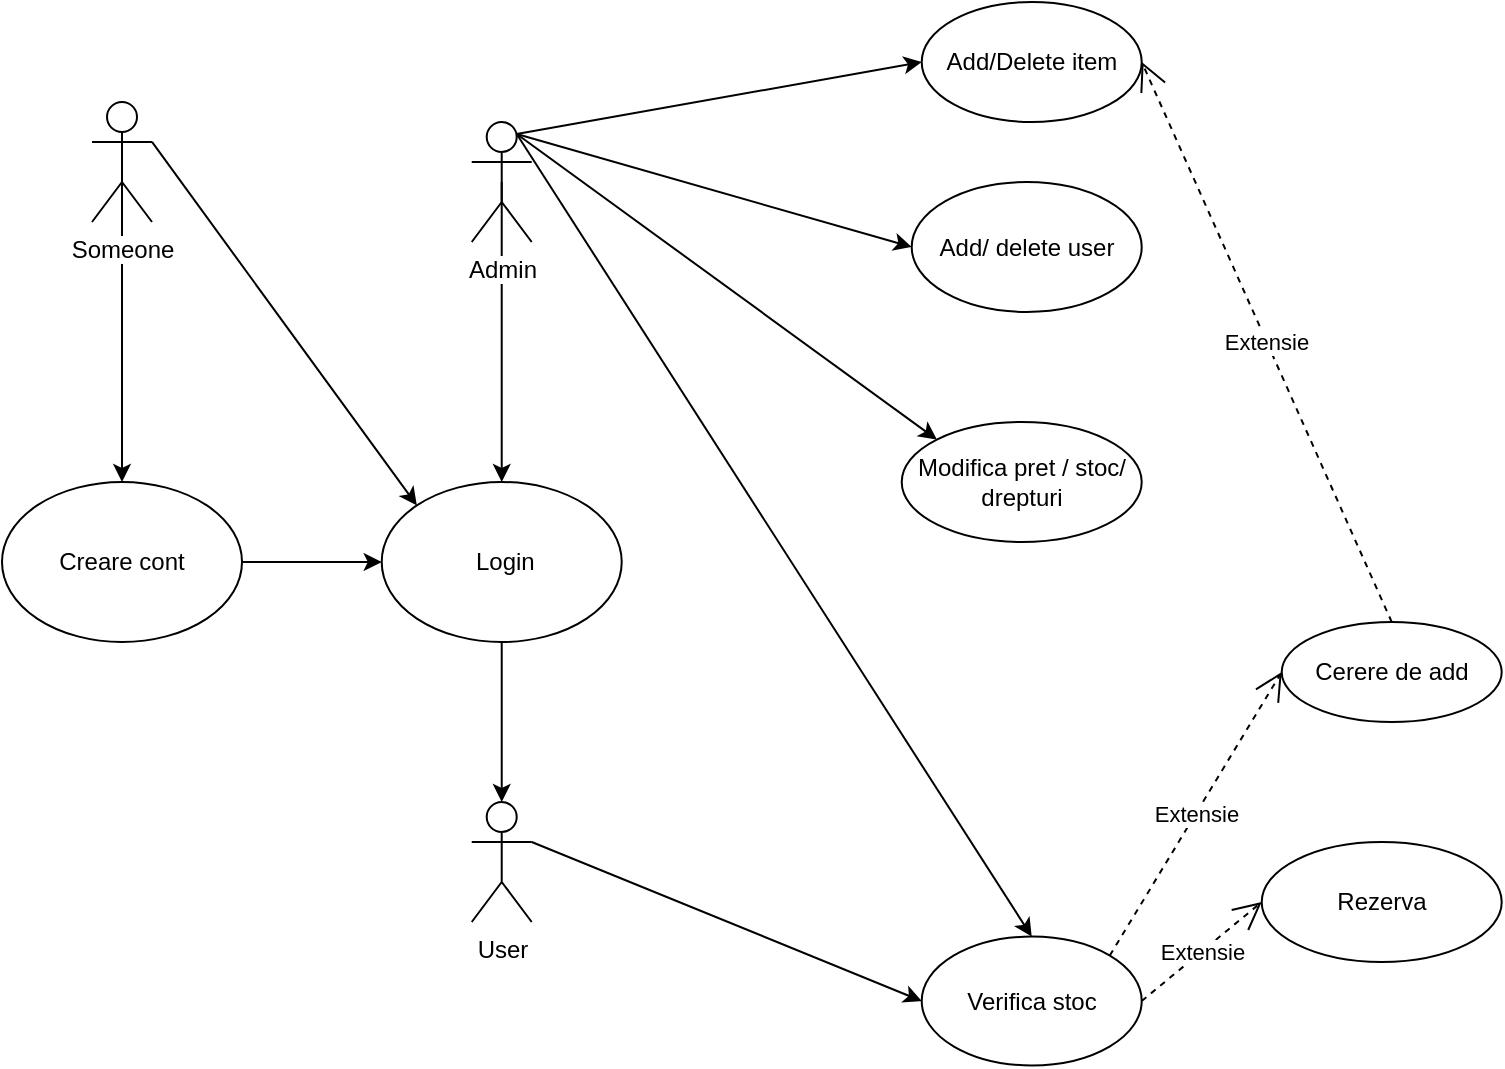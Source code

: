 <mxfile version="12.6.5" type="device"><diagram name="Page-1" id="0783ab3e-0a74-02c8-0abd-f7b4e66b4bec"><mxGraphModel dx="2333" dy="867" grid="1" gridSize="10" guides="1" tooltips="1" connect="1" arrows="1" fold="1" page="1" pageScale="1" pageWidth="850" pageHeight="1100" background="#ffffff" math="0" shadow="0"><root><mxCell id="0"/><mxCell id="1" parent="0"/><mxCell id="qdBIaTLfByaJytjGoipi-48" style="edgeStyle=none;rounded=0;orthogonalLoop=1;jettySize=auto;html=1;exitX=0.5;exitY=0.5;exitDx=0;exitDy=0;exitPerimeter=0;entryX=0.5;entryY=0;entryDx=0;entryDy=0;" edge="1" parent="1" source="qdBIaTLfByaJytjGoipi-1" target="qdBIaTLfByaJytjGoipi-25"><mxGeometry relative="1" as="geometry"/></mxCell><mxCell id="qdBIaTLfByaJytjGoipi-49" style="edgeStyle=none;rounded=0;orthogonalLoop=1;jettySize=auto;html=1;exitX=0.75;exitY=0.1;exitDx=0;exitDy=0;exitPerimeter=0;entryX=0;entryY=0.5;entryDx=0;entryDy=0;" edge="1" parent="1" source="qdBIaTLfByaJytjGoipi-1" target="qdBIaTLfByaJytjGoipi-12"><mxGeometry relative="1" as="geometry"/></mxCell><mxCell id="qdBIaTLfByaJytjGoipi-50" style="edgeStyle=none;rounded=0;orthogonalLoop=1;jettySize=auto;html=1;exitX=0.75;exitY=0.1;exitDx=0;exitDy=0;exitPerimeter=0;entryX=0;entryY=0.5;entryDx=0;entryDy=0;" edge="1" parent="1" source="qdBIaTLfByaJytjGoipi-1" target="qdBIaTLfByaJytjGoipi-17"><mxGeometry relative="1" as="geometry"/></mxCell><mxCell id="qdBIaTLfByaJytjGoipi-51" style="edgeStyle=none;rounded=0;orthogonalLoop=1;jettySize=auto;html=1;exitX=0.75;exitY=0.1;exitDx=0;exitDy=0;exitPerimeter=0;entryX=0;entryY=0;entryDx=0;entryDy=0;" edge="1" parent="1" source="qdBIaTLfByaJytjGoipi-1" target="qdBIaTLfByaJytjGoipi-20"><mxGeometry relative="1" as="geometry"/></mxCell><mxCell id="qdBIaTLfByaJytjGoipi-52" style="edgeStyle=none;rounded=0;orthogonalLoop=1;jettySize=auto;html=1;exitX=0.75;exitY=0.1;exitDx=0;exitDy=0;exitPerimeter=0;entryX=0.5;entryY=0;entryDx=0;entryDy=0;" edge="1" parent="1" source="qdBIaTLfByaJytjGoipi-1" target="qdBIaTLfByaJytjGoipi-14"><mxGeometry relative="1" as="geometry"/></mxCell><object label="Admin" id="qdBIaTLfByaJytjGoipi-1"><mxCell style="shape=umlActor;verticalLabelPosition=bottom;labelBackgroundColor=#ffffff;verticalAlign=top;html=1;outlineConnect=0;" vertex="1" parent="1"><mxGeometry x="-565.14" y="130" width="30" height="60" as="geometry"/></mxCell></object><mxCell id="qdBIaTLfByaJytjGoipi-53" style="edgeStyle=none;rounded=0;orthogonalLoop=1;jettySize=auto;html=1;exitX=1;exitY=0.333;exitDx=0;exitDy=0;exitPerimeter=0;entryX=0;entryY=0.5;entryDx=0;entryDy=0;" edge="1" parent="1" source="qdBIaTLfByaJytjGoipi-8" target="qdBIaTLfByaJytjGoipi-14"><mxGeometry relative="1" as="geometry"/></mxCell><object label="User" id="qdBIaTLfByaJytjGoipi-8"><mxCell style="shape=umlActor;verticalLabelPosition=bottom;labelBackgroundColor=#ffffff;verticalAlign=top;html=1;outlineConnect=0;" vertex="1" parent="1"><mxGeometry x="-565.14" y="470" width="30" height="60" as="geometry"/></mxCell></object><mxCell id="qdBIaTLfByaJytjGoipi-12" value="Add/Delete item" style="ellipse;whiteSpace=wrap;html=1;" vertex="1" parent="1"><mxGeometry x="-340.14" y="70" width="110" height="60" as="geometry"/></mxCell><mxCell id="qdBIaTLfByaJytjGoipi-14" value="Verifica stoc" style="ellipse;whiteSpace=wrap;html=1;" vertex="1" parent="1"><mxGeometry x="-340.14" y="537.29" width="110" height="64.43" as="geometry"/></mxCell><mxCell id="qdBIaTLfByaJytjGoipi-17" value="Add/ delete user" style="ellipse;whiteSpace=wrap;html=1;" vertex="1" parent="1"><mxGeometry x="-345.14" y="160" width="115" height="65" as="geometry"/></mxCell><mxCell id="qdBIaTLfByaJytjGoipi-18" value="Rezerva" style="ellipse;whiteSpace=wrap;html=1;" vertex="1" parent="1"><mxGeometry x="-170.14" y="490" width="120" height="60" as="geometry"/></mxCell><mxCell id="qdBIaTLfByaJytjGoipi-19" value="Cerere de add" style="ellipse;whiteSpace=wrap;html=1;" vertex="1" parent="1"><mxGeometry x="-160.14" y="380" width="110" height="50" as="geometry"/></mxCell><mxCell id="qdBIaTLfByaJytjGoipi-20" value="Modifica pret / stoc/ drepturi" style="ellipse;whiteSpace=wrap;html=1;" vertex="1" parent="1"><mxGeometry x="-350.14" y="280" width="120" height="60" as="geometry"/></mxCell><mxCell id="qdBIaTLfByaJytjGoipi-61" style="edgeStyle=none;rounded=0;orthogonalLoop=1;jettySize=auto;html=1;exitX=0.5;exitY=0.5;exitDx=0;exitDy=0;exitPerimeter=0;entryX=0.5;entryY=0;entryDx=0;entryDy=0;" edge="1" parent="1" source="qdBIaTLfByaJytjGoipi-22" target="qdBIaTLfByaJytjGoipi-60"><mxGeometry relative="1" as="geometry"/></mxCell><mxCell id="qdBIaTLfByaJytjGoipi-62" style="edgeStyle=none;rounded=0;orthogonalLoop=1;jettySize=auto;html=1;exitX=1;exitY=0.333;exitDx=0;exitDy=0;exitPerimeter=0;entryX=0;entryY=0;entryDx=0;entryDy=0;" edge="1" parent="1" source="qdBIaTLfByaJytjGoipi-22" target="qdBIaTLfByaJytjGoipi-25"><mxGeometry relative="1" as="geometry"/></mxCell><mxCell id="qdBIaTLfByaJytjGoipi-22" value="Someone" style="shape=umlActor;verticalLabelPosition=bottom;labelBackgroundColor=#ffffff;verticalAlign=top;html=1;outlineConnect=0;" vertex="1" parent="1"><mxGeometry x="-755" y="120" width="30" height="60" as="geometry"/></mxCell><mxCell id="qdBIaTLfByaJytjGoipi-47" style="edgeStyle=none;rounded=0;orthogonalLoop=1;jettySize=auto;html=1;exitX=0.5;exitY=1;exitDx=0;exitDy=0;entryX=0.5;entryY=0;entryDx=0;entryDy=0;entryPerimeter=0;" edge="1" parent="1" source="qdBIaTLfByaJytjGoipi-25" target="qdBIaTLfByaJytjGoipi-8"><mxGeometry relative="1" as="geometry"/></mxCell><mxCell id="qdBIaTLfByaJytjGoipi-25" value="&amp;nbsp;Login" style="ellipse;whiteSpace=wrap;html=1;" vertex="1" parent="1"><mxGeometry x="-610.14" y="310" width="120" height="80" as="geometry"/></mxCell><mxCell id="qdBIaTLfByaJytjGoipi-57" value="Extensie" style="endArrow=open;endSize=12;dashed=1;html=1;entryX=0;entryY=0.5;entryDx=0;entryDy=0;exitX=1;exitY=0.5;exitDx=0;exitDy=0;" edge="1" parent="1" source="qdBIaTLfByaJytjGoipi-14" target="qdBIaTLfByaJytjGoipi-18"><mxGeometry width="160" relative="1" as="geometry"><mxPoint x="-220.14" y="568.79" as="sourcePoint"/><mxPoint x="-60.14" y="568.79" as="targetPoint"/></mxGeometry></mxCell><mxCell id="qdBIaTLfByaJytjGoipi-58" value="Extensie" style="endArrow=open;endSize=12;dashed=1;html=1;entryX=0;entryY=0.5;entryDx=0;entryDy=0;exitX=1;exitY=0;exitDx=0;exitDy=0;" edge="1" parent="1" source="qdBIaTLfByaJytjGoipi-14" target="qdBIaTLfByaJytjGoipi-19"><mxGeometry width="160" relative="1" as="geometry"><mxPoint x="-250.14" y="549.995" as="sourcePoint"/><mxPoint x="-190.14" y="500.49" as="targetPoint"/></mxGeometry></mxCell><mxCell id="qdBIaTLfByaJytjGoipi-59" value="Extensie" style="endArrow=open;endSize=12;dashed=1;html=1;entryX=1;entryY=0.5;entryDx=0;entryDy=0;exitX=0.5;exitY=0;exitDx=0;exitDy=0;" edge="1" parent="1" source="qdBIaTLfByaJytjGoipi-19" target="qdBIaTLfByaJytjGoipi-12"><mxGeometry width="160" relative="1" as="geometry"><mxPoint x="-110.28" y="380" as="sourcePoint"/><mxPoint x="49.72" y="380" as="targetPoint"/></mxGeometry></mxCell><mxCell id="qdBIaTLfByaJytjGoipi-63" style="edgeStyle=none;rounded=0;orthogonalLoop=1;jettySize=auto;html=1;exitX=1;exitY=0.5;exitDx=0;exitDy=0;entryX=0;entryY=0.5;entryDx=0;entryDy=0;" edge="1" parent="1" source="qdBIaTLfByaJytjGoipi-60" target="qdBIaTLfByaJytjGoipi-25"><mxGeometry relative="1" as="geometry"/></mxCell><mxCell id="qdBIaTLfByaJytjGoipi-60" value="Creare cont" style="ellipse;whiteSpace=wrap;html=1;" vertex="1" parent="1"><mxGeometry x="-800" y="310" width="120" height="80" as="geometry"/></mxCell></root></mxGraphModel></diagram></mxfile>